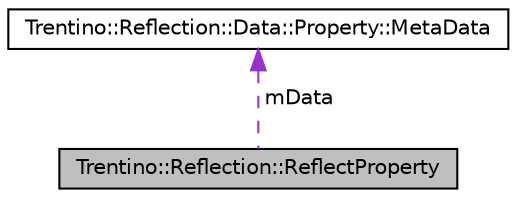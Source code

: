 digraph G
{
  edge [fontname="Helvetica",fontsize="10",labelfontname="Helvetica",labelfontsize="10"];
  node [fontname="Helvetica",fontsize="10",shape=record];
  Node1 [label="Trentino::Reflection::ReflectProperty",height=0.2,width=0.4,color="black", fillcolor="grey75", style="filled" fontcolor="black"];
  Node2 -> Node1 [dir="back",color="darkorchid3",fontsize="10",style="dashed",label=" mData" ,fontname="Helvetica"];
  Node2 [label="Trentino::Reflection::Data::Property::MetaData",height=0.2,width=0.4,color="black", fillcolor="white", style="filled",URL="$struct_trentino_1_1_reflection_1_1_data_1_1_property_1_1_meta_data.html",tooltip="MetaData structure is used to hold all relevant information about a property. This is the public POD ..."];
}
